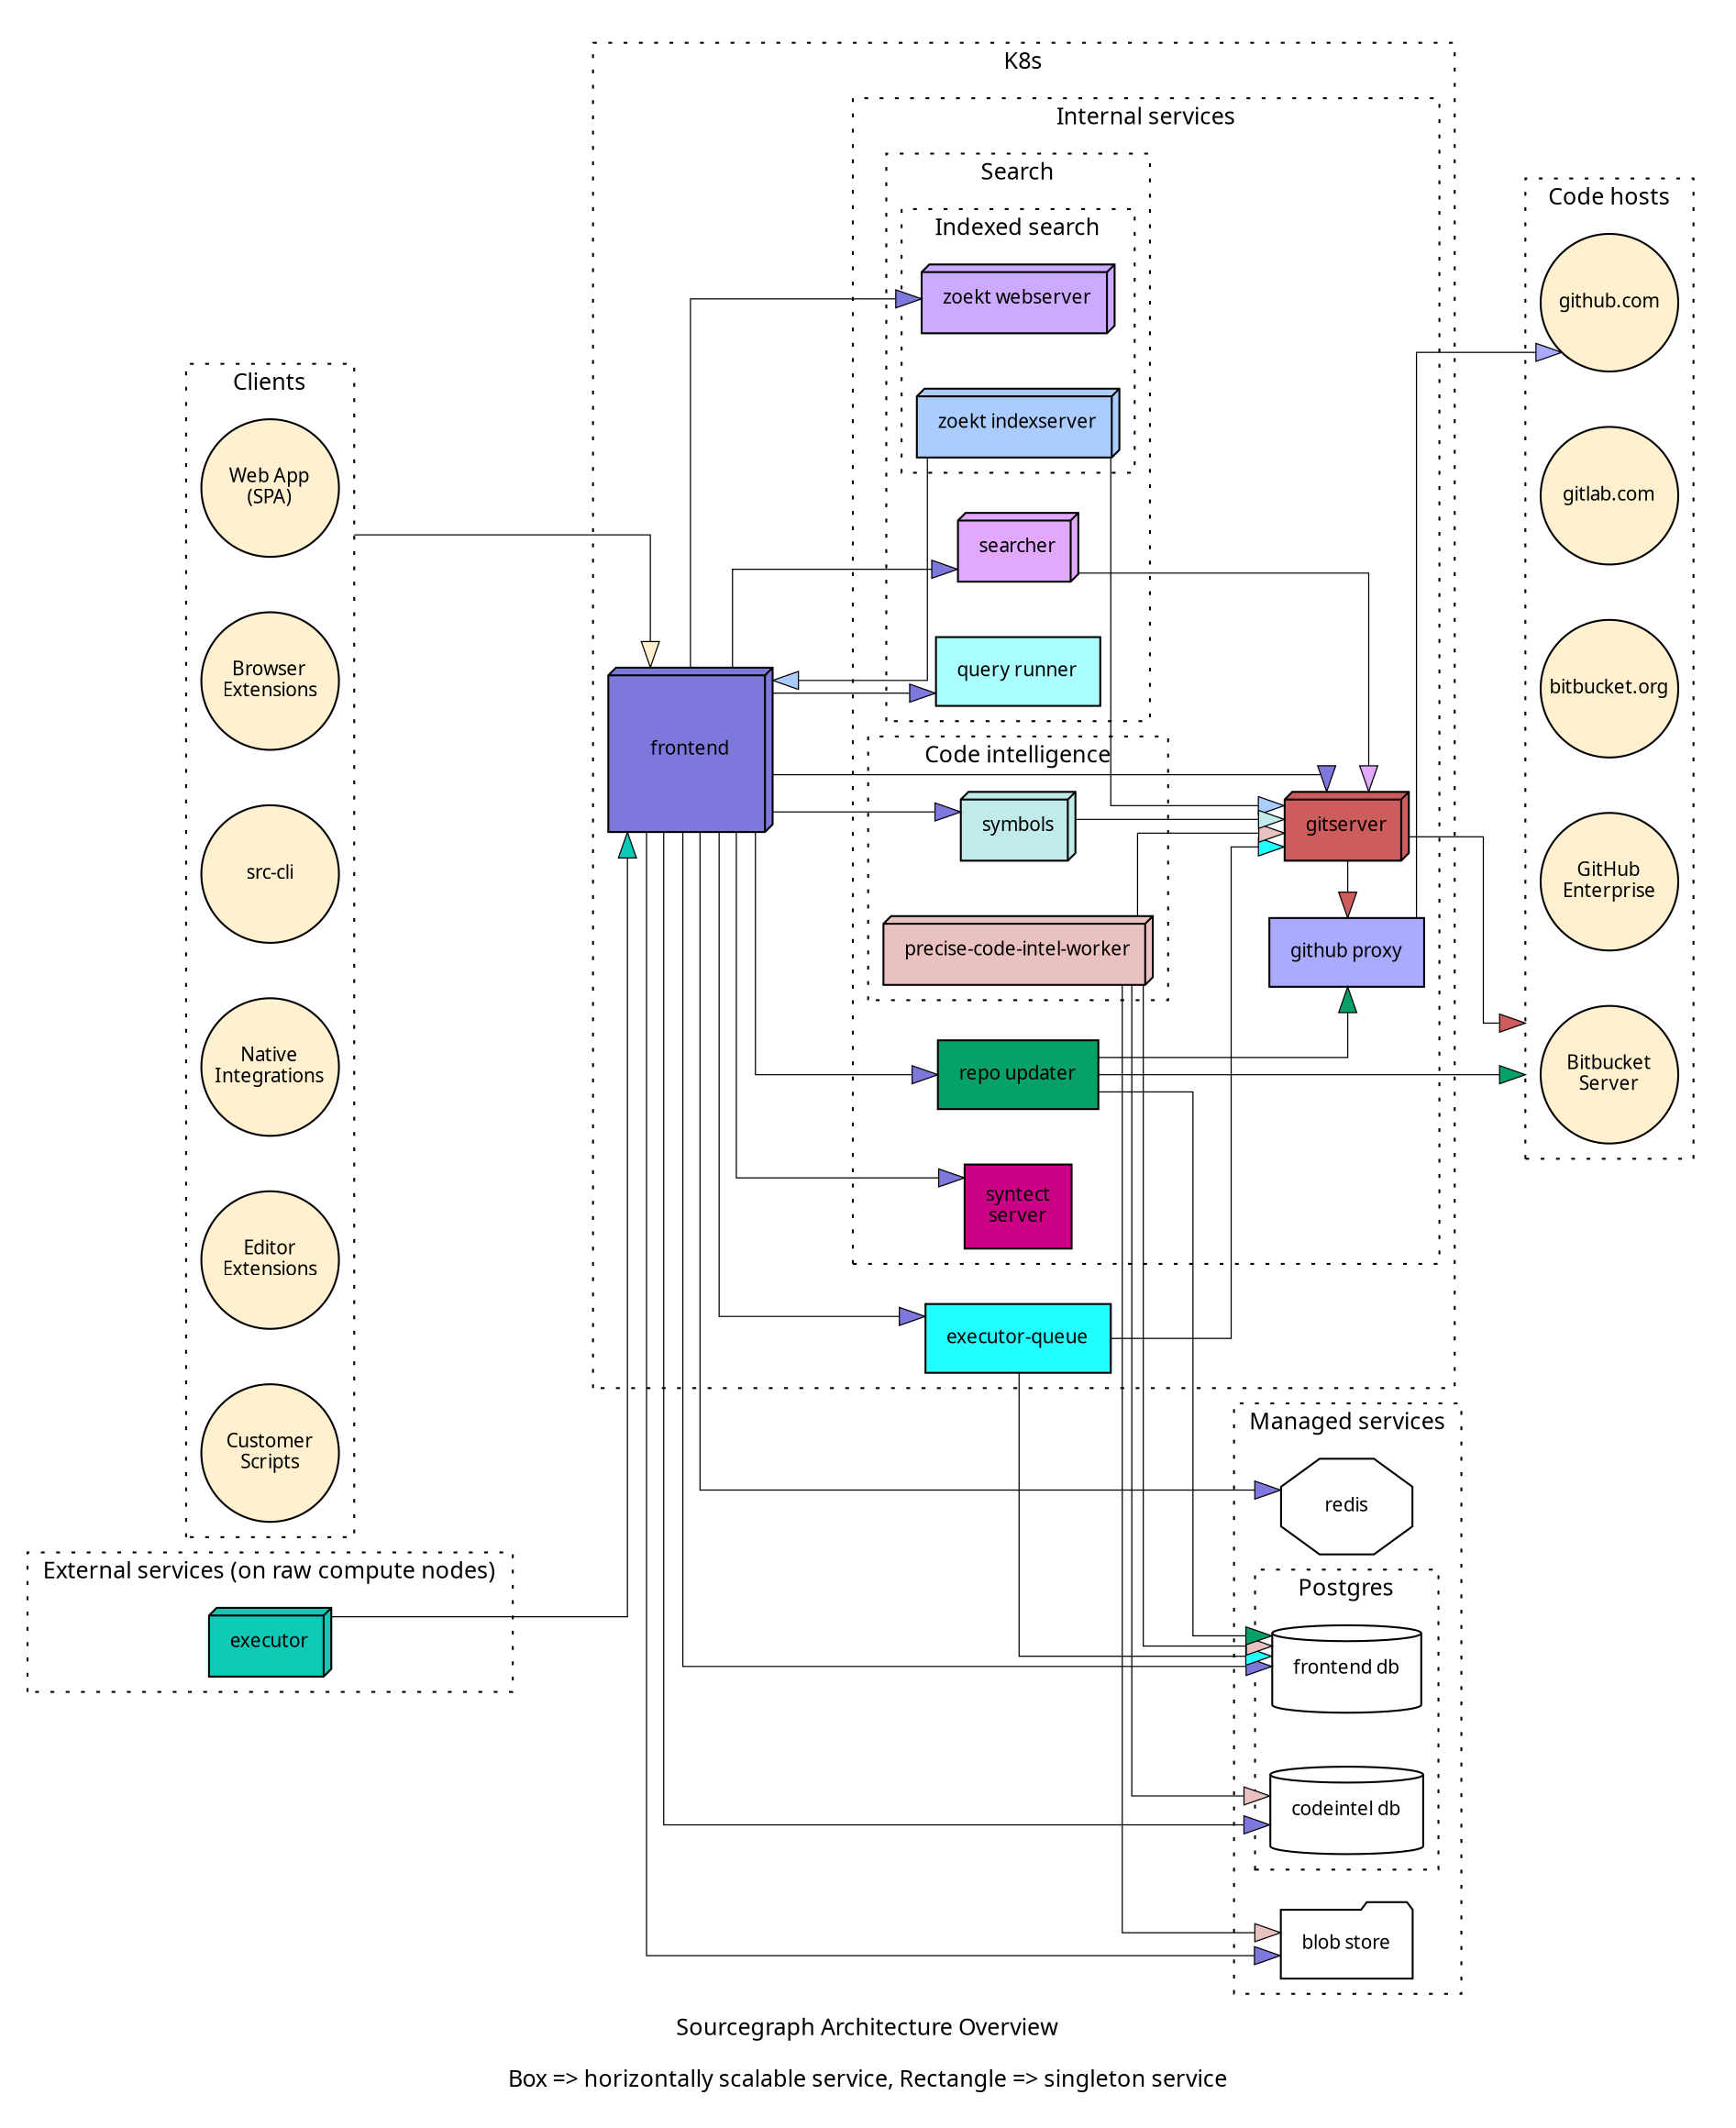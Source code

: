 digraph architecture {
    label="Sourcegraph Architecture Overview\n\nBox => horizontally scalable service, Rectangle => singleton service"
    rankdir=LR
    ratio=fill
    ranksep=0.8
    nodesep=0.4
    compound=true
    splines=ortho
    concentrate=true
    stylesheet="/assets/architecture.css"

    graph [
        fontname="Iosevka"
        fontsize=12
        pad=0.2
    ]

    node [
        colorscheme="set312"
        style="filled"
        fillcolor="white"
        shape="rectangle"
        fontname="Iosevka"
        fontsize=10
        margin=0.15
        target="_blank"
    ]

    edge [
        colorscheme="set312"
        penwidth=0.6
        arrowtail=invis
        arrowsize=1.35
    ]

    subgraph cluster_clients {
        label="Clients"
        graph [style="dotted"]
        node [
            shape="circle"
            fixedsize="true"
            width="1"
            fillcolor="#fff0d0"
        ]

        web_app [label="Web App\n(SPA)" URL="https://github.com/sourcegraph/sourcegraph/tree/main/client/web"]
        browser_ext [label="Browser\nExtensions" URL="https://github.com/sourcegraph/sourcegraph/tree/main/client/browser-extension/"]
        src_cli [label="src-cli" URL="https://github.com/sourcegraph/src-cli"]
        native_integrations [label="Native\nIntegrations"]
        editor_ext [label="Editor\nExtensions"]
        customer_scripts [label="Customer\nScripts"]
    }

    subgraph cluster_services {
        label="K8s"
        graph [style="dotted"]

        frontend [
            fixedsize=true
            width=1.2
            height=1.2
            shape="box3d"
            label="frontend"
            fillcolor="#7e78dc"
            URL="https://github.com/sourcegraph/sourcegraph/tree/master/cmd/frontend"
        ]

        executor_queue [
            label="executor-queue"
            fillcolor="#22ffff"
            URL="https://github.com/sourcegraph/sourcegraph/tree/master/enterprise/cmd/executor-queue"
        ]

        subgraph cluster_internal_services {
            label="Internal services"
            graph [style="dotted"]

            subgraph cluster_search {
                label="Search"
                graph [style="dotted"]
                node [fillcolor="#ccaaff"]

                subgraph cluster_zoekt {
                    label="Indexed search"
                    graph [style="dotted"]
                    node [shape="box3d"]

                    zoekt_webserver [
                        label="zoekt webserver"
                        fillcolor="#ccaaff"
                        URL="https://github.com/sourcegraph/zoekt/tree/master/cmd/zoekt-webserver"
                    ]
                    zoekt_indexserver [
                        label="zoekt indexserver"
                        fillcolor="#aaccff"
                        URL="https://github.com/sourcegraph/zoekt/tree/master/cmd/zoekt-sourcegraph-indexserver"
                    ]
                }

                searcher [
                    label="searcher"
                    shape="box3d"
                    fillcolor="#e2a8fd"
                    URL="https://github.com/sourcegraph/sourcegraph/tree/master/cmd/searcher"
                ]
                query_runner [
                    label="query runner"
                    fillcolor="#aaffff"
                    URL="https://github.com/sourcegraph/sourcegraph/tree/master/cmd/query-runner"
                ]
            }

            subgraph cluster_code_intelligence {
                label="Code intelligence"
                graph [style="dotted"]

                codeintel_worker [
                    label="precise-code-intel-worker"
                    shape="box3d"
                    fillcolor="#eac1c1"
                    URL="https://github.com/sourcegraph/sourcegraph/tree/master/enterprise/cmd/precise-code-intel-worker"
                ]

                symbols [
                    label="symbols"
                    shape="box3d"
                    fillcolor="#c1eaea"
                    URL="https://github.com/sourcegraph/sourcegraph/tree/master/cmd/symbols"
                ]
            }

            gitserver [
                label="gitserver"
                fillcolor="#cd5c5c"
                shape="box3d"
                URL="https://github.com/sourcegraph/sourcegraph/tree/master/cmd/gitserver"
            ]

            repo_updater [
                label="repo updater"
                fillcolor="#05a167"
                URL="https://github.com/sourcegraph/sourcegraph/tree/master/cmd/repo-updater"
            ]

            github_proxy [
                label="github proxy"
                fillcolor="#aaaaff"
                URL="https://github.com/sourcegraph/sourcegraph/tree/master/cmd/github-proxy"
            ]

            syntect_server [
                label="syntect\nserver"
                fillcolor="#cc0085"
                URL="https://github.com/sourcegraph/syntect_server"
            ]
        }
    }

    subgraph cluster_third_party {
        label="Managed services"
        graph [style="dotted"]

        redis [label="redis", shape="octagon"]
        blob_store [label="blob store", shape="folder"]

        subgraph cluster_databases {
            label="Postgres"
            graph [style="dotted"]
            node [shape="cylinder"]

            postgres [label="frontend db"]
            codeintel_db [label="codeintel db"]
        }
    }

    subgraph cluster_external_precise_code_intel {
        label="External services (on raw compute nodes)"
        graph [style="dotted"]

        executor [
            label="executor"
            shape="box3d"
            fillcolor="#0dc9b6"
            URL="https://github.com/sourcegraph/sourcegraph/tree/master/enterprise/cmd/executor"
        ]
    }

    subgraph cluster_codehosts {
        label="Code hosts"
        graph [style="dotted"]
        node  [
            shape="circle"
            fixedsize="true"
            width="1"
            fillcolor="#fff0d0"
        ]

        github_dot_com [label="github.com"]
        gitlab_dot_com [label="gitlab.com"]
        bitbucket_cloud [label="bitbucket.org"]
        github_enterprise [label="GitHub\nEnterprise"]
        bitbucket_server [label="Bitbucket\nServer"]
    }

    /* To/from external services */
    web_app -> frontend[ltail=cluster_clients, fillcolor="#fff0d0"]
    gitserver -> {bitbucket_server} [lhead=cluster_codehosts, fillcolor="#cd5c5c"]
    repo_updater -> {bitbucket_server} [lhead=cluster_codehosts, fillcolor="#05a167"]
    github_proxy -> github_dot_com [fillcolor="#aaaaff"]

    /* To databases */
    frontend -> {postgres, codeintel_db} [fillcolor="#7e78dc"]
    frontend -> {redis} [fillcolor="#7e78dc"]
    codeintel_worker -> {postgres, codeintel_db} [ fillcolor="#eac1c1"]

    /* Internal routes */
    frontend -> {searcher, symbols, query_runner, executor_queue, blob_store, gitserver, repo_updater, zoekt_webserver, syntect_server} [fillcolor="#7e78dc"]
    searcher -> gitserver [fillcolor="#e2a8fd"]
    symbols -> gitserver [fillcolor="#c1eaea"]
    zoekt_indexserver -> {frontend, gitserver} [fillcolor="#aaccff"]
    codeintel_worker -> {gitserver} [fillcolor="#eac1c1"]
    executor_queue -> {postgres, gitserver} [fillcolor="#22ffff"]
    executor -> frontend [fillcolor="#0dc9b6"]


    /* Unconstrained internal routes */
    codeintel_worker -> {blob_store} [fillcolor="#eac1c1", constraint=false]
    gitserver -> {github_proxy} [fillcolor="#cd5c5c", constraint=false]
    repo_updater -> {github_proxy} [fillcolor="#05a167"]
    repo_updater -> {postgres} [fillcolor="#05a167", constraint=false]
}
